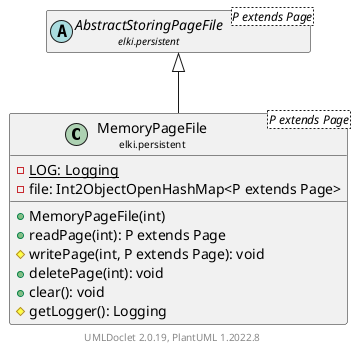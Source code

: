 @startuml
    remove .*\.(Instance|Par|Parameterizer|Factory)$
    set namespaceSeparator none
    hide empty fields
    hide empty methods

    class "<size:14>MemoryPageFile\n<size:10>elki.persistent" as elki.persistent.MemoryPageFile<P extends Page> [[MemoryPageFile.html]] {
        {static} -LOG: Logging
        -file: Int2ObjectOpenHashMap<P extends Page>
        +MemoryPageFile(int)
        +readPage(int): P extends Page
        #writePage(int, P extends Page): void
        +deletePage(int): void
        +clear(): void
        #getLogger(): Logging
    }

    abstract class "<size:14>AbstractStoringPageFile\n<size:10>elki.persistent" as elki.persistent.AbstractStoringPageFile<P extends Page> [[AbstractStoringPageFile.html]]

    elki.persistent.AbstractStoringPageFile <|-- elki.persistent.MemoryPageFile

    center footer UMLDoclet 2.0.19, PlantUML 1.2022.8
@enduml
